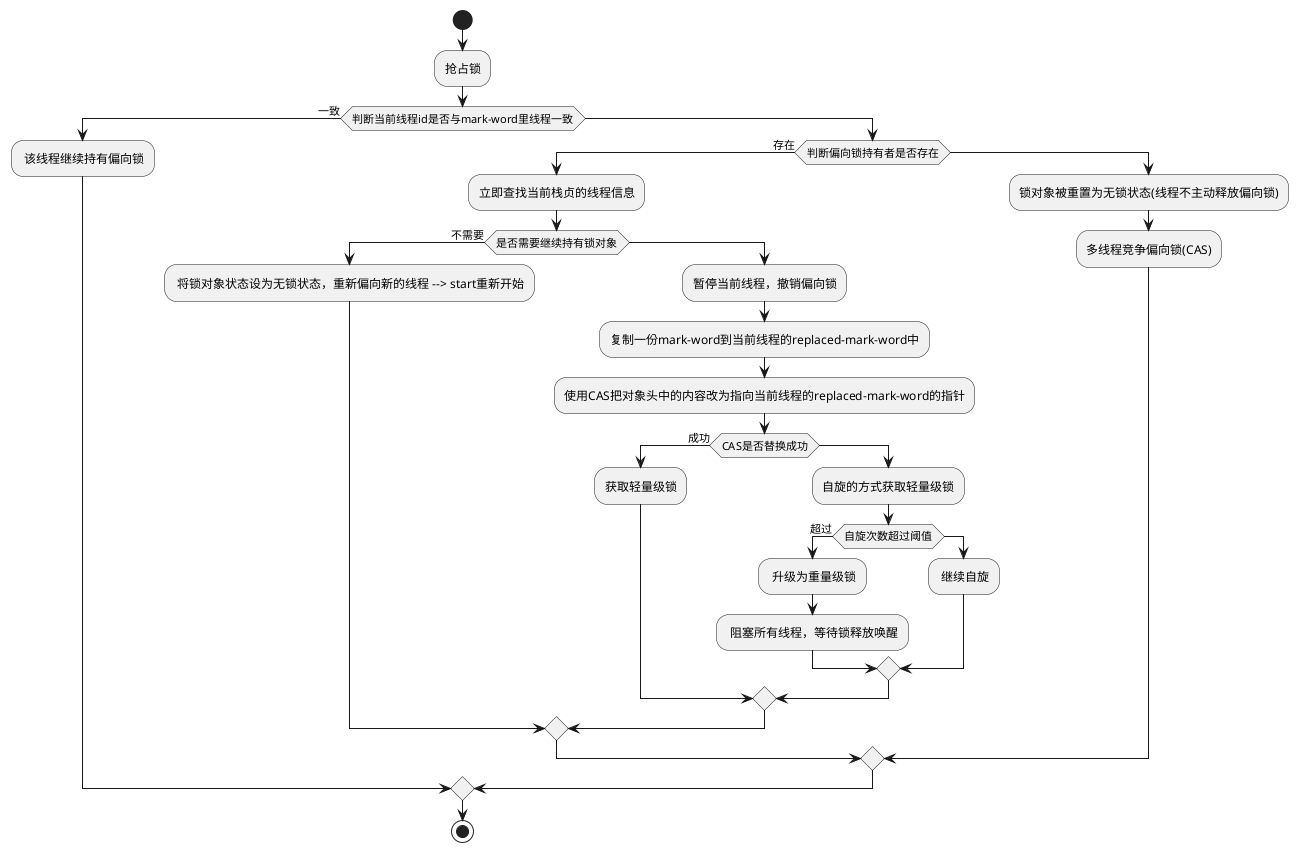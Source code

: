 @startuml
start
:抢占锁;
if(判断当前线程id是否与mark-word里线程一致) then (一致)
: 该线程继续持有偏向锁;
else
   if(判断偏向锁持有者是否存在) then (存在)
   :立即查找当前栈贞的线程信息;
       if(是否需要继续持有锁对象) then (不需要)
       : 将锁对象状态设为无锁状态，重新偏向新的线程 --> start重新开始;
       else
       :暂停当前线程，撤销偏向锁;
       :复制一份mark-word到当前线程的replaced-mark-word中;
       :使用CAS把对象头中的内容改为指向当前线程的replaced-mark-word的指针;
           if(CAS是否替换成功) then (成功)
           :获取轻量级锁;
           else
           :自旋的方式获取轻量级锁;
              if(自旋次数超过阈值) then (超过)
              : 升级为重量级锁;
              : 阻塞所有线程，等待锁释放唤醒;
              else
              : 继续自旋;
              endif
           endif
       endif
   else
   :锁对象被重置为无锁状态(线程不主动释放偏向锁);
   :多线程竞争偏向锁(CAS);
   endif;
endif;
stop
@enduml